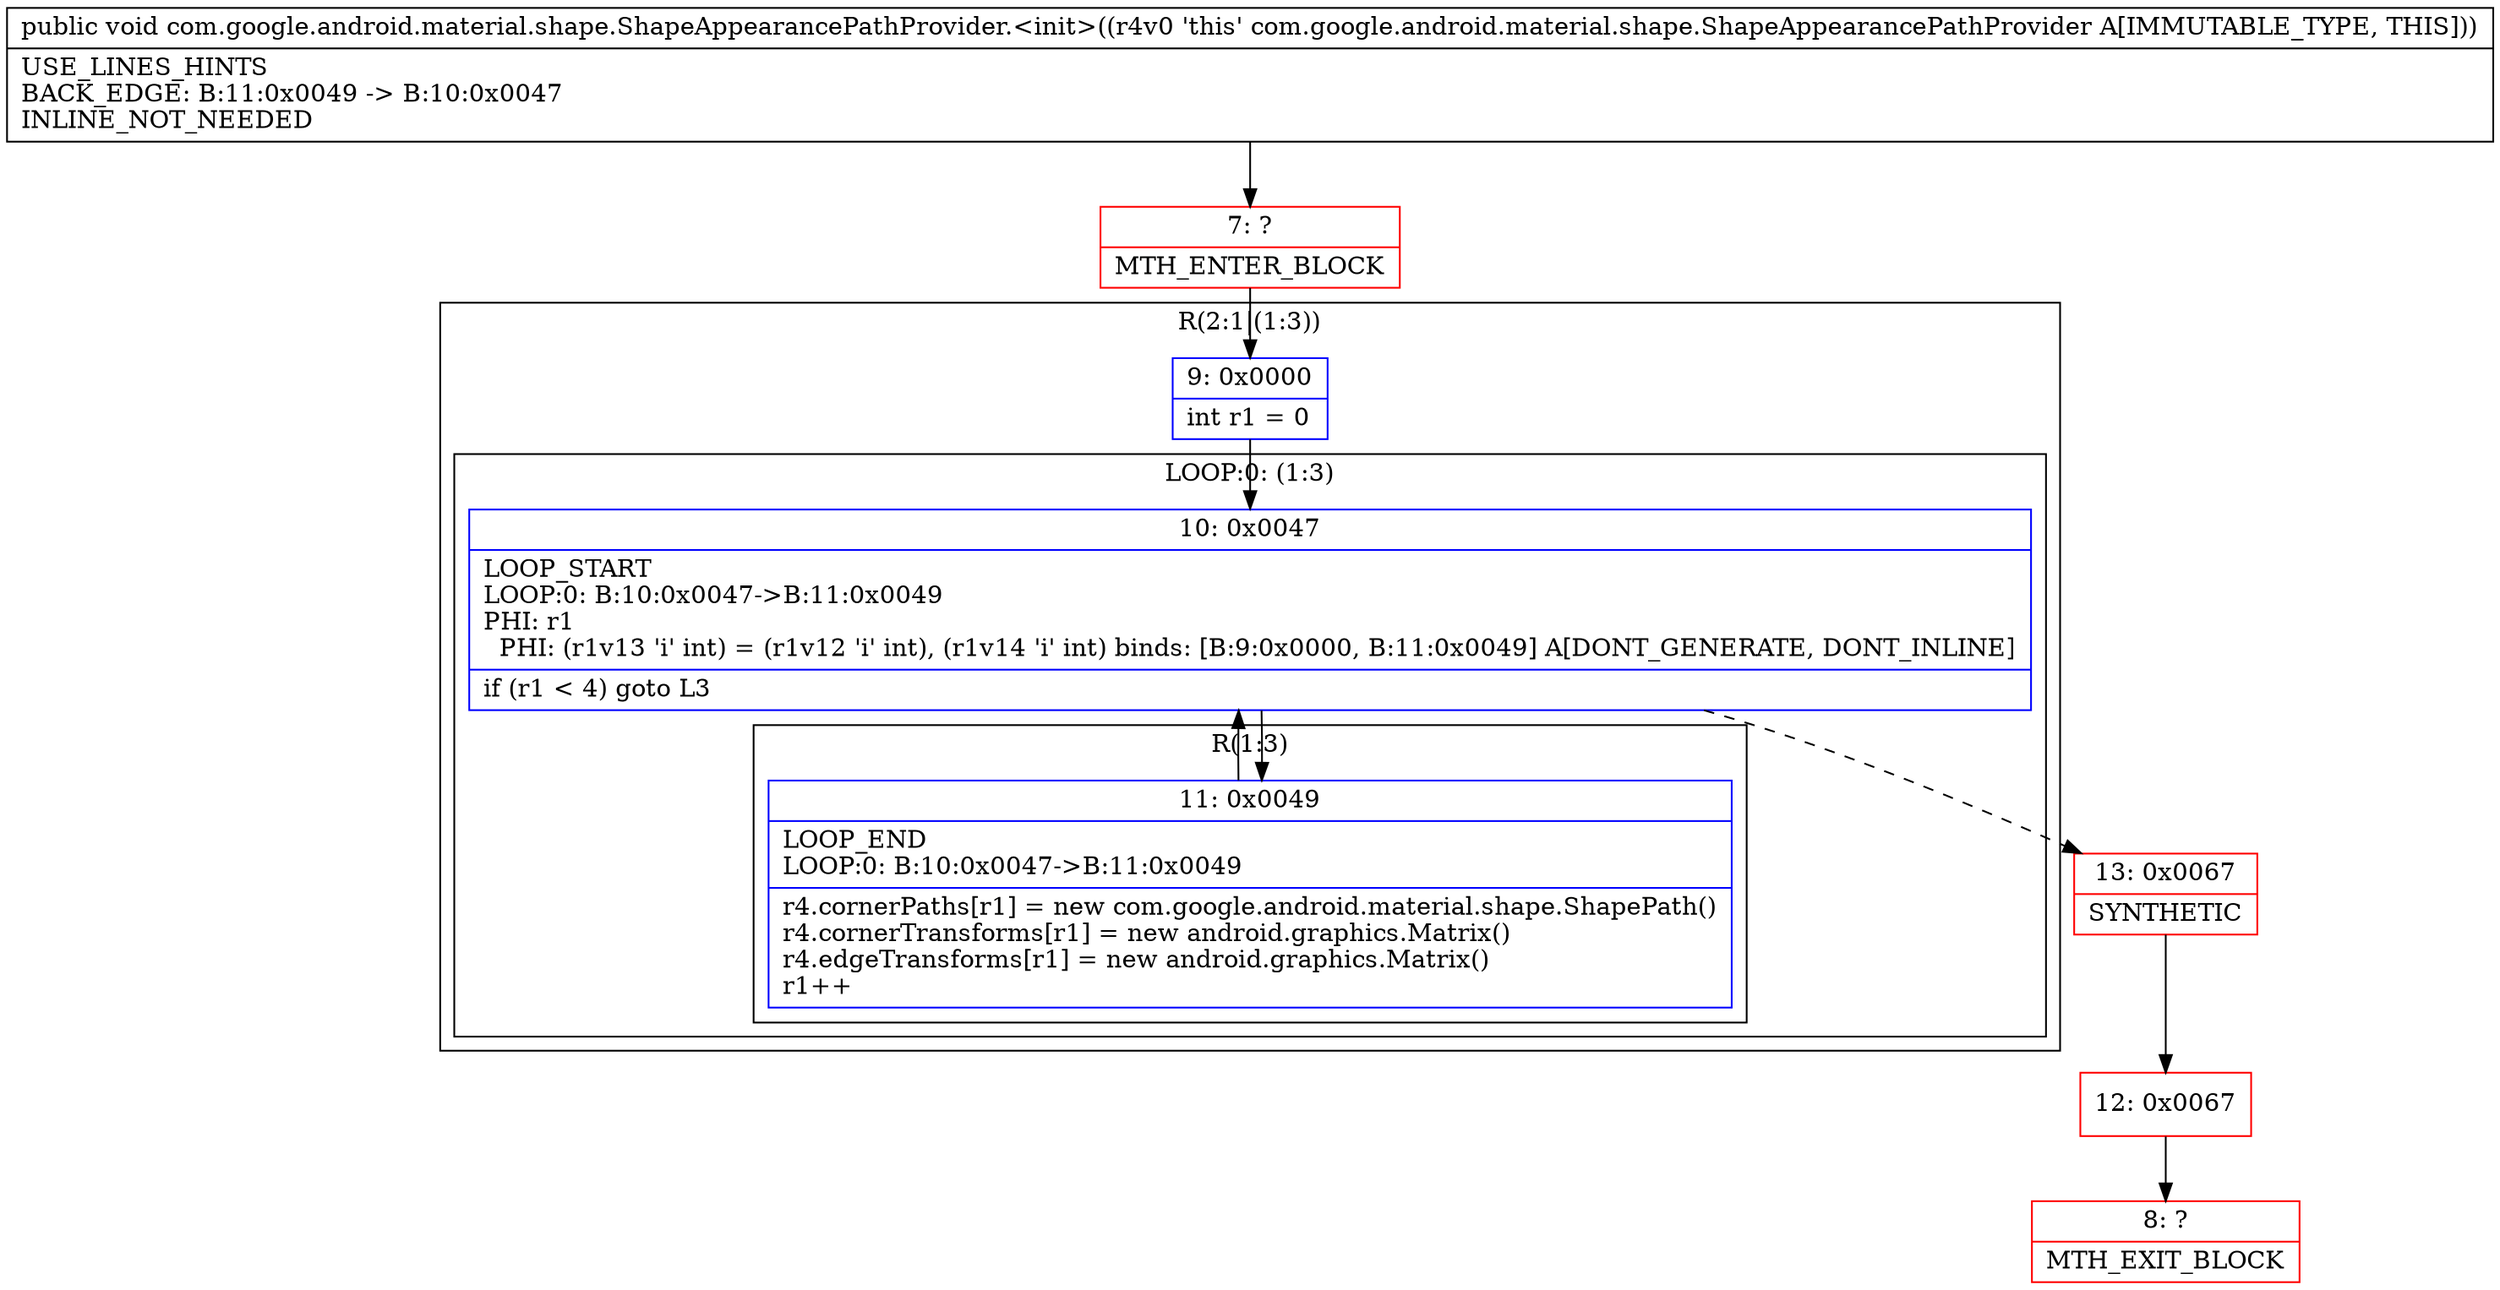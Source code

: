 digraph "CFG forcom.google.android.material.shape.ShapeAppearancePathProvider.\<init\>()V" {
subgraph cluster_Region_1446237063 {
label = "R(2:1|(1:3))";
node [shape=record,color=blue];
Node_9 [shape=record,label="{9\:\ 0x0000|int r1 = 0\l}"];
subgraph cluster_LoopRegion_536419955 {
label = "LOOP:0: (1:3)";
node [shape=record,color=blue];
Node_10 [shape=record,label="{10\:\ 0x0047|LOOP_START\lLOOP:0: B:10:0x0047\-\>B:11:0x0049\lPHI: r1 \l  PHI: (r1v13 'i' int) = (r1v12 'i' int), (r1v14 'i' int) binds: [B:9:0x0000, B:11:0x0049] A[DONT_GENERATE, DONT_INLINE]\l|if (r1 \< 4) goto L3\l}"];
subgraph cluster_Region_1222580903 {
label = "R(1:3)";
node [shape=record,color=blue];
Node_11 [shape=record,label="{11\:\ 0x0049|LOOP_END\lLOOP:0: B:10:0x0047\-\>B:11:0x0049\l|r4.cornerPaths[r1] = new com.google.android.material.shape.ShapePath()\lr4.cornerTransforms[r1] = new android.graphics.Matrix()\lr4.edgeTransforms[r1] = new android.graphics.Matrix()\lr1++\l}"];
}
}
}
Node_7 [shape=record,color=red,label="{7\:\ ?|MTH_ENTER_BLOCK\l}"];
Node_13 [shape=record,color=red,label="{13\:\ 0x0067|SYNTHETIC\l}"];
Node_12 [shape=record,color=red,label="{12\:\ 0x0067}"];
Node_8 [shape=record,color=red,label="{8\:\ ?|MTH_EXIT_BLOCK\l}"];
MethodNode[shape=record,label="{public void com.google.android.material.shape.ShapeAppearancePathProvider.\<init\>((r4v0 'this' com.google.android.material.shape.ShapeAppearancePathProvider A[IMMUTABLE_TYPE, THIS]))  | USE_LINES_HINTS\lBACK_EDGE: B:11:0x0049 \-\> B:10:0x0047\lINLINE_NOT_NEEDED\l}"];
MethodNode -> Node_7;Node_9 -> Node_10;
Node_10 -> Node_11;
Node_10 -> Node_13[style=dashed];
Node_11 -> Node_10;
Node_7 -> Node_9;
Node_13 -> Node_12;
Node_12 -> Node_8;
}

